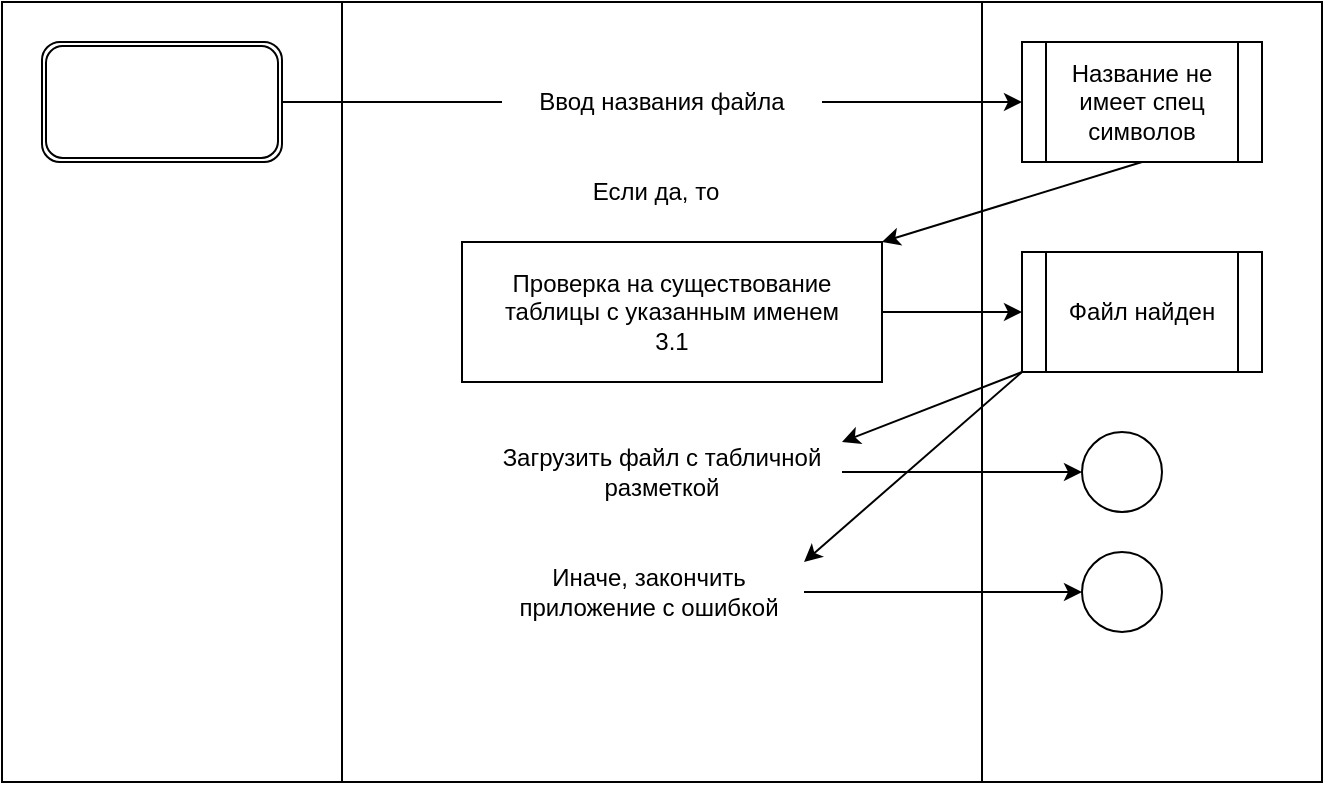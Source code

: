 <mxfile version="15.5.6" type="device"><diagram id="HiOvpGlBSioNGfJws0W_" name="Page-1"><mxGraphModel dx="1422" dy="780" grid="1" gridSize="10" guides="1" tooltips="1" connect="1" arrows="1" fold="1" page="1" pageScale="1" pageWidth="827" pageHeight="1169" math="0" shadow="0"><root><mxCell id="0"/><mxCell id="1" parent="0"/><mxCell id="DhimWAKE0fJVUW7sk4EN-1" value="" style="shape=process;whiteSpace=wrap;html=1;backgroundOutline=1;size=0.258;" vertex="1" parent="1"><mxGeometry x="90" y="200" width="660" height="390" as="geometry"/></mxCell><mxCell id="DhimWAKE0fJVUW7sk4EN-2" value="" style="shape=ext;double=1;rounded=1;whiteSpace=wrap;html=1;" vertex="1" parent="1"><mxGeometry x="110" y="220" width="120" height="60" as="geometry"/></mxCell><mxCell id="DhimWAKE0fJVUW7sk4EN-3" value="Ввод названия файла" style="text;html=1;strokeColor=none;fillColor=none;align=center;verticalAlign=middle;whiteSpace=wrap;rounded=0;" vertex="1" parent="1"><mxGeometry x="340" y="235" width="160" height="30" as="geometry"/></mxCell><mxCell id="DhimWAKE0fJVUW7sk4EN-4" value="Название не имеет спец символов" style="shape=process;whiteSpace=wrap;html=1;backgroundOutline=1;" vertex="1" parent="1"><mxGeometry x="600" y="220" width="120" height="60" as="geometry"/></mxCell><mxCell id="DhimWAKE0fJVUW7sk4EN-5" value="Если да, то" style="text;html=1;strokeColor=none;fillColor=none;align=center;verticalAlign=middle;whiteSpace=wrap;rounded=0;" vertex="1" parent="1"><mxGeometry x="354" y="280" width="126" height="30" as="geometry"/></mxCell><mxCell id="DhimWAKE0fJVUW7sk4EN-6" value="&lt;div&gt;Проверка на существование таблицы с указанным именем&lt;/div&gt;&lt;div&gt;3.1&lt;br&gt;&lt;/div&gt;" style="rounded=0;whiteSpace=wrap;html=1;" vertex="1" parent="1"><mxGeometry x="320" y="320" width="210" height="70" as="geometry"/></mxCell><mxCell id="DhimWAKE0fJVUW7sk4EN-7" value="" style="endArrow=classic;html=1;rounded=0;exitX=0.5;exitY=1;exitDx=0;exitDy=0;entryX=1;entryY=0;entryDx=0;entryDy=0;" edge="1" parent="1" source="DhimWAKE0fJVUW7sk4EN-4" target="DhimWAKE0fJVUW7sk4EN-6"><mxGeometry width="50" height="50" relative="1" as="geometry"><mxPoint x="660" y="390" as="sourcePoint"/><mxPoint x="710" y="340" as="targetPoint"/></mxGeometry></mxCell><mxCell id="DhimWAKE0fJVUW7sk4EN-8" value="Файл найден" style="shape=process;whiteSpace=wrap;html=1;backgroundOutline=1;" vertex="1" parent="1"><mxGeometry x="600" y="325" width="120" height="60" as="geometry"/></mxCell><mxCell id="DhimWAKE0fJVUW7sk4EN-9" value="Загрузить файл с табличной разметкой" style="text;html=1;strokeColor=none;fillColor=none;align=center;verticalAlign=middle;whiteSpace=wrap;rounded=0;" vertex="1" parent="1"><mxGeometry x="330" y="420" width="180" height="30" as="geometry"/></mxCell><mxCell id="DhimWAKE0fJVUW7sk4EN-10" value="" style="endArrow=classic;html=1;rounded=0;exitX=1;exitY=0.5;exitDx=0;exitDy=0;entryX=0;entryY=0.5;entryDx=0;entryDy=0;" edge="1" parent="1" source="DhimWAKE0fJVUW7sk4EN-9" target="DhimWAKE0fJVUW7sk4EN-11"><mxGeometry width="50" height="50" relative="1" as="geometry"><mxPoint x="600" y="460" as="sourcePoint"/><mxPoint x="650" y="410" as="targetPoint"/></mxGeometry></mxCell><mxCell id="DhimWAKE0fJVUW7sk4EN-11" value="" style="ellipse;whiteSpace=wrap;html=1;aspect=fixed;" vertex="1" parent="1"><mxGeometry x="630" y="415" width="40" height="40" as="geometry"/></mxCell><mxCell id="DhimWAKE0fJVUW7sk4EN-12" value="" style="endArrow=classic;html=1;rounded=0;exitX=1;exitY=0.5;exitDx=0;exitDy=0;entryX=0;entryY=0.5;entryDx=0;entryDy=0;" edge="1" parent="1" source="DhimWAKE0fJVUW7sk4EN-6" target="DhimWAKE0fJVUW7sk4EN-8"><mxGeometry width="50" height="50" relative="1" as="geometry"><mxPoint x="620" y="510" as="sourcePoint"/><mxPoint x="670" y="460" as="targetPoint"/></mxGeometry></mxCell><mxCell id="DhimWAKE0fJVUW7sk4EN-13" value="" style="endArrow=classic;html=1;rounded=0;exitX=0;exitY=1;exitDx=0;exitDy=0;entryX=1;entryY=0;entryDx=0;entryDy=0;" edge="1" parent="1" source="DhimWAKE0fJVUW7sk4EN-8" target="DhimWAKE0fJVUW7sk4EN-9"><mxGeometry width="50" height="50" relative="1" as="geometry"><mxPoint x="620" y="530" as="sourcePoint"/><mxPoint x="670" y="480" as="targetPoint"/></mxGeometry></mxCell><mxCell id="DhimWAKE0fJVUW7sk4EN-14" value="Иначе, закончить приложение с ошибкой" style="text;html=1;strokeColor=none;fillColor=none;align=center;verticalAlign=middle;whiteSpace=wrap;rounded=0;" vertex="1" parent="1"><mxGeometry x="336" y="480" width="155" height="30" as="geometry"/></mxCell><mxCell id="DhimWAKE0fJVUW7sk4EN-15" value="" style="endArrow=classic;html=1;rounded=0;entryX=1;entryY=0;entryDx=0;entryDy=0;exitX=0;exitY=1;exitDx=0;exitDy=0;" edge="1" parent="1" source="DhimWAKE0fJVUW7sk4EN-8" target="DhimWAKE0fJVUW7sk4EN-14"><mxGeometry width="50" height="50" relative="1" as="geometry"><mxPoint x="530" y="560" as="sourcePoint"/><mxPoint x="580" y="510" as="targetPoint"/></mxGeometry></mxCell><mxCell id="DhimWAKE0fJVUW7sk4EN-16" value="" style="ellipse;whiteSpace=wrap;html=1;aspect=fixed;" vertex="1" parent="1"><mxGeometry x="630" y="475" width="40" height="40" as="geometry"/></mxCell><mxCell id="DhimWAKE0fJVUW7sk4EN-17" value="" style="endArrow=classic;html=1;rounded=0;exitX=1;exitY=0.5;exitDx=0;exitDy=0;entryX=0;entryY=0.5;entryDx=0;entryDy=0;" edge="1" parent="1" source="DhimWAKE0fJVUW7sk4EN-14" target="DhimWAKE0fJVUW7sk4EN-16"><mxGeometry width="50" height="50" relative="1" as="geometry"><mxPoint x="570" y="530" as="sourcePoint"/><mxPoint x="620" y="480" as="targetPoint"/></mxGeometry></mxCell><mxCell id="DhimWAKE0fJVUW7sk4EN-18" value="" style="endArrow=none;html=1;rounded=0;exitX=1;exitY=0.5;exitDx=0;exitDy=0;entryX=0;entryY=0.5;entryDx=0;entryDy=0;" edge="1" parent="1" source="DhimWAKE0fJVUW7sk4EN-2" target="DhimWAKE0fJVUW7sk4EN-3"><mxGeometry width="50" height="50" relative="1" as="geometry"><mxPoint x="290" y="230" as="sourcePoint"/><mxPoint x="340" y="180" as="targetPoint"/></mxGeometry></mxCell><mxCell id="DhimWAKE0fJVUW7sk4EN-19" value="" style="endArrow=classic;html=1;rounded=0;exitX=1;exitY=0.5;exitDx=0;exitDy=0;entryX=0;entryY=0.5;entryDx=0;entryDy=0;" edge="1" parent="1" source="DhimWAKE0fJVUW7sk4EN-3" target="DhimWAKE0fJVUW7sk4EN-4"><mxGeometry width="50" height="50" relative="1" as="geometry"><mxPoint x="530" y="210" as="sourcePoint"/><mxPoint x="580" y="160" as="targetPoint"/></mxGeometry></mxCell></root></mxGraphModel></diagram></mxfile>